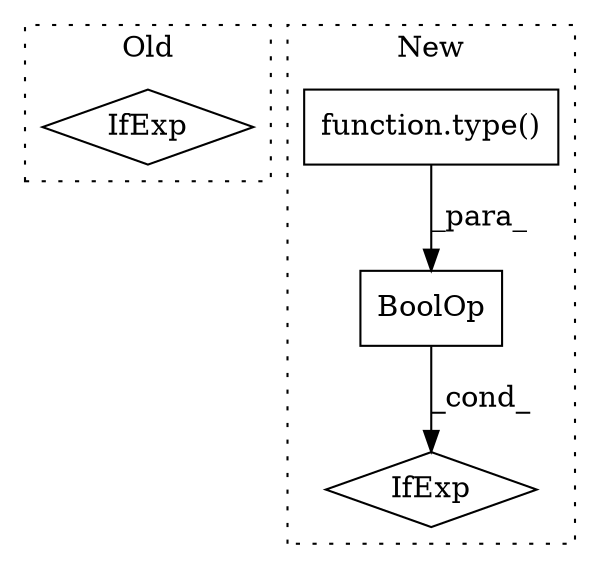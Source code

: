 digraph G {
subgraph cluster0 {
1 [label="IfExp" a="51" s="1745,1830" l="20,22" shape="diamond"];
label = "Old";
style="dotted";
}
subgraph cluster1 {
2 [label="function.type()" a="75" s="1790,1820" l="5,1" shape="box"];
3 [label="IfExp" a="51" s="1961,2057" l="39,22" shape="diamond"];
4 [label="BoolOp" a="72" s="2000" l="57" shape="box"];
label = "New";
style="dotted";
}
2 -> 4 [label="_para_"];
4 -> 3 [label="_cond_"];
}